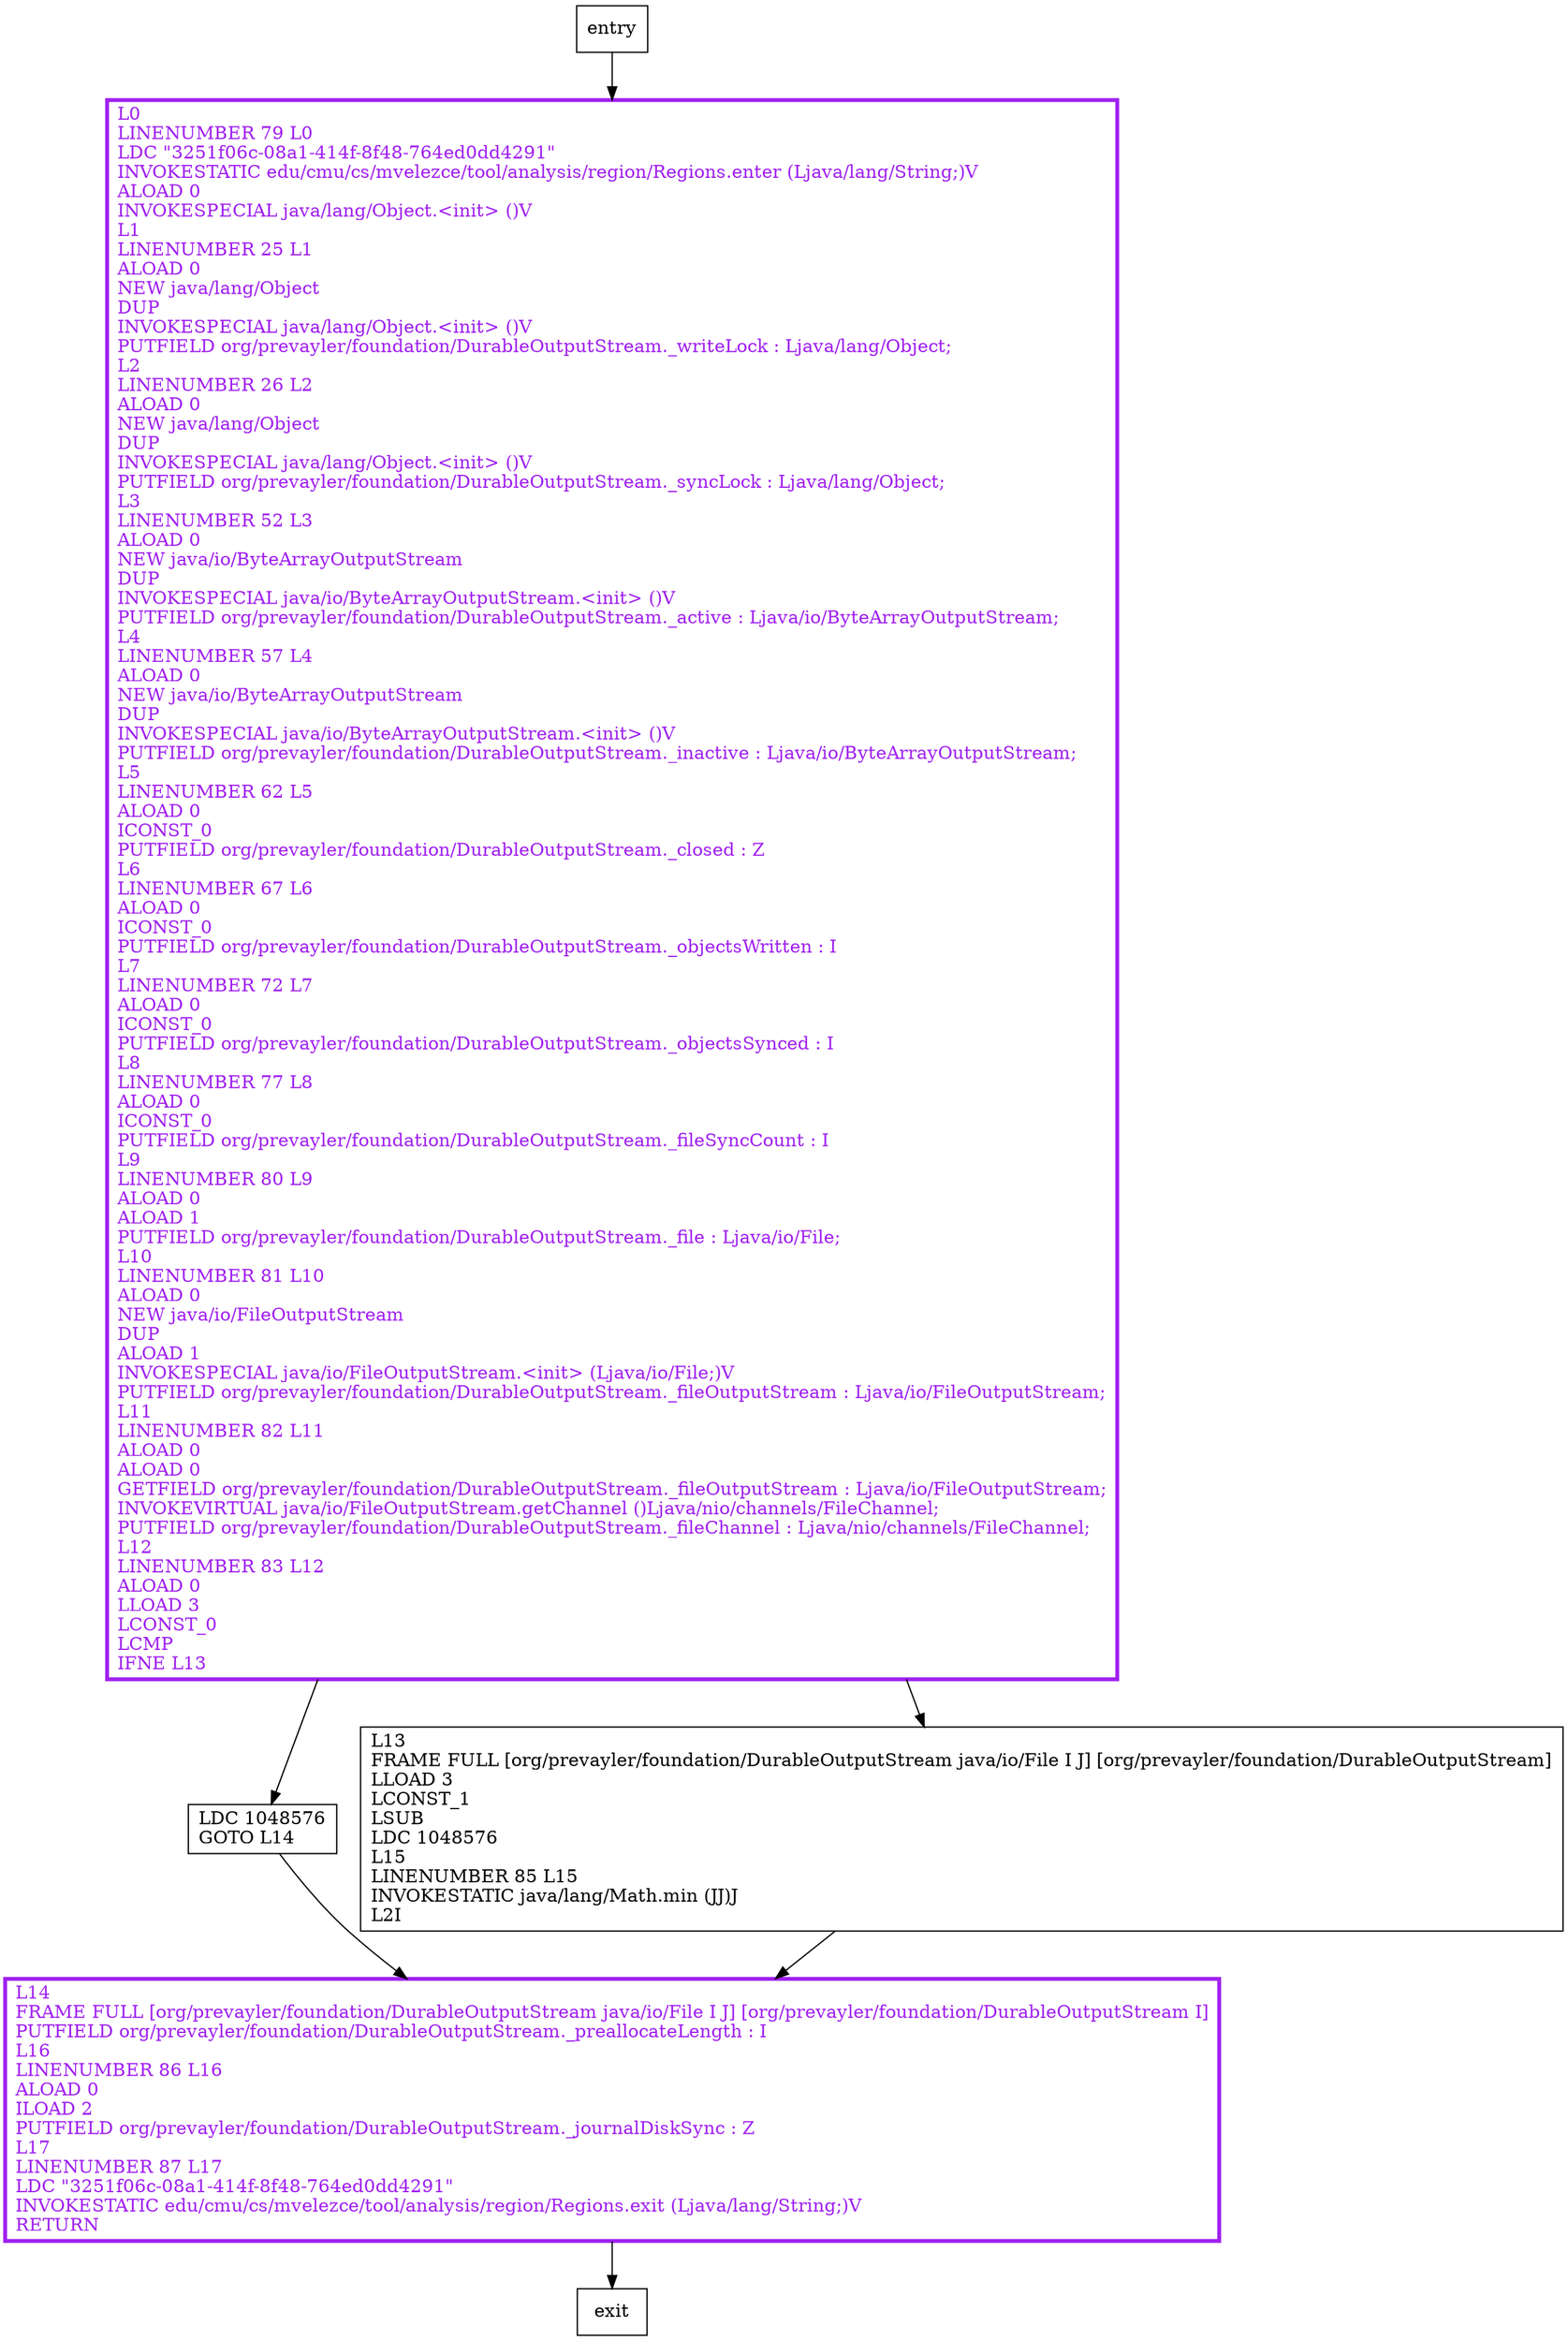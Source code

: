 digraph <init> {
node [shape=record];
185845248 [label="L0\lLINENUMBER 79 L0\lLDC \"3251f06c-08a1-414f-8f48-764ed0dd4291\"\lINVOKESTATIC edu/cmu/cs/mvelezce/tool/analysis/region/Regions.enter (Ljava/lang/String;)V\lALOAD 0\lINVOKESPECIAL java/lang/Object.\<init\> ()V\lL1\lLINENUMBER 25 L1\lALOAD 0\lNEW java/lang/Object\lDUP\lINVOKESPECIAL java/lang/Object.\<init\> ()V\lPUTFIELD org/prevayler/foundation/DurableOutputStream._writeLock : Ljava/lang/Object;\lL2\lLINENUMBER 26 L2\lALOAD 0\lNEW java/lang/Object\lDUP\lINVOKESPECIAL java/lang/Object.\<init\> ()V\lPUTFIELD org/prevayler/foundation/DurableOutputStream._syncLock : Ljava/lang/Object;\lL3\lLINENUMBER 52 L3\lALOAD 0\lNEW java/io/ByteArrayOutputStream\lDUP\lINVOKESPECIAL java/io/ByteArrayOutputStream.\<init\> ()V\lPUTFIELD org/prevayler/foundation/DurableOutputStream._active : Ljava/io/ByteArrayOutputStream;\lL4\lLINENUMBER 57 L4\lALOAD 0\lNEW java/io/ByteArrayOutputStream\lDUP\lINVOKESPECIAL java/io/ByteArrayOutputStream.\<init\> ()V\lPUTFIELD org/prevayler/foundation/DurableOutputStream._inactive : Ljava/io/ByteArrayOutputStream;\lL5\lLINENUMBER 62 L5\lALOAD 0\lICONST_0\lPUTFIELD org/prevayler/foundation/DurableOutputStream._closed : Z\lL6\lLINENUMBER 67 L6\lALOAD 0\lICONST_0\lPUTFIELD org/prevayler/foundation/DurableOutputStream._objectsWritten : I\lL7\lLINENUMBER 72 L7\lALOAD 0\lICONST_0\lPUTFIELD org/prevayler/foundation/DurableOutputStream._objectsSynced : I\lL8\lLINENUMBER 77 L8\lALOAD 0\lICONST_0\lPUTFIELD org/prevayler/foundation/DurableOutputStream._fileSyncCount : I\lL9\lLINENUMBER 80 L9\lALOAD 0\lALOAD 1\lPUTFIELD org/prevayler/foundation/DurableOutputStream._file : Ljava/io/File;\lL10\lLINENUMBER 81 L10\lALOAD 0\lNEW java/io/FileOutputStream\lDUP\lALOAD 1\lINVOKESPECIAL java/io/FileOutputStream.\<init\> (Ljava/io/File;)V\lPUTFIELD org/prevayler/foundation/DurableOutputStream._fileOutputStream : Ljava/io/FileOutputStream;\lL11\lLINENUMBER 82 L11\lALOAD 0\lALOAD 0\lGETFIELD org/prevayler/foundation/DurableOutputStream._fileOutputStream : Ljava/io/FileOutputStream;\lINVOKEVIRTUAL java/io/FileOutputStream.getChannel ()Ljava/nio/channels/FileChannel;\lPUTFIELD org/prevayler/foundation/DurableOutputStream._fileChannel : Ljava/nio/channels/FileChannel;\lL12\lLINENUMBER 83 L12\lALOAD 0\lLLOAD 3\lLCONST_0\lLCMP\lIFNE L13\l"];
1680603742 [label="LDC 1048576\lGOTO L14\l"];
1464436184 [label="L14\lFRAME FULL [org/prevayler/foundation/DurableOutputStream java/io/File I J] [org/prevayler/foundation/DurableOutputStream I]\lPUTFIELD org/prevayler/foundation/DurableOutputStream._preallocateLength : I\lL16\lLINENUMBER 86 L16\lALOAD 0\lILOAD 2\lPUTFIELD org/prevayler/foundation/DurableOutputStream._journalDiskSync : Z\lL17\lLINENUMBER 87 L17\lLDC \"3251f06c-08a1-414f-8f48-764ed0dd4291\"\lINVOKESTATIC edu/cmu/cs/mvelezce/tool/analysis/region/Regions.exit (Ljava/lang/String;)V\lRETURN\l"];
2061837084 [label="L13\lFRAME FULL [org/prevayler/foundation/DurableOutputStream java/io/File I J] [org/prevayler/foundation/DurableOutputStream]\lLLOAD 3\lLCONST_1\lLSUB\lLDC 1048576\lL15\lLINENUMBER 85 L15\lINVOKESTATIC java/lang/Math.min (JJ)J\lL2I\l"];
entry;
exit;
entry -> 185845248;
185845248 -> 1680603742;
185845248 -> 2061837084;
1680603742 -> 1464436184;
1464436184 -> exit;
2061837084 -> 1464436184;
185845248[fontcolor="purple", penwidth=3, color="purple"];
1464436184[fontcolor="purple", penwidth=3, color="purple"];
}
